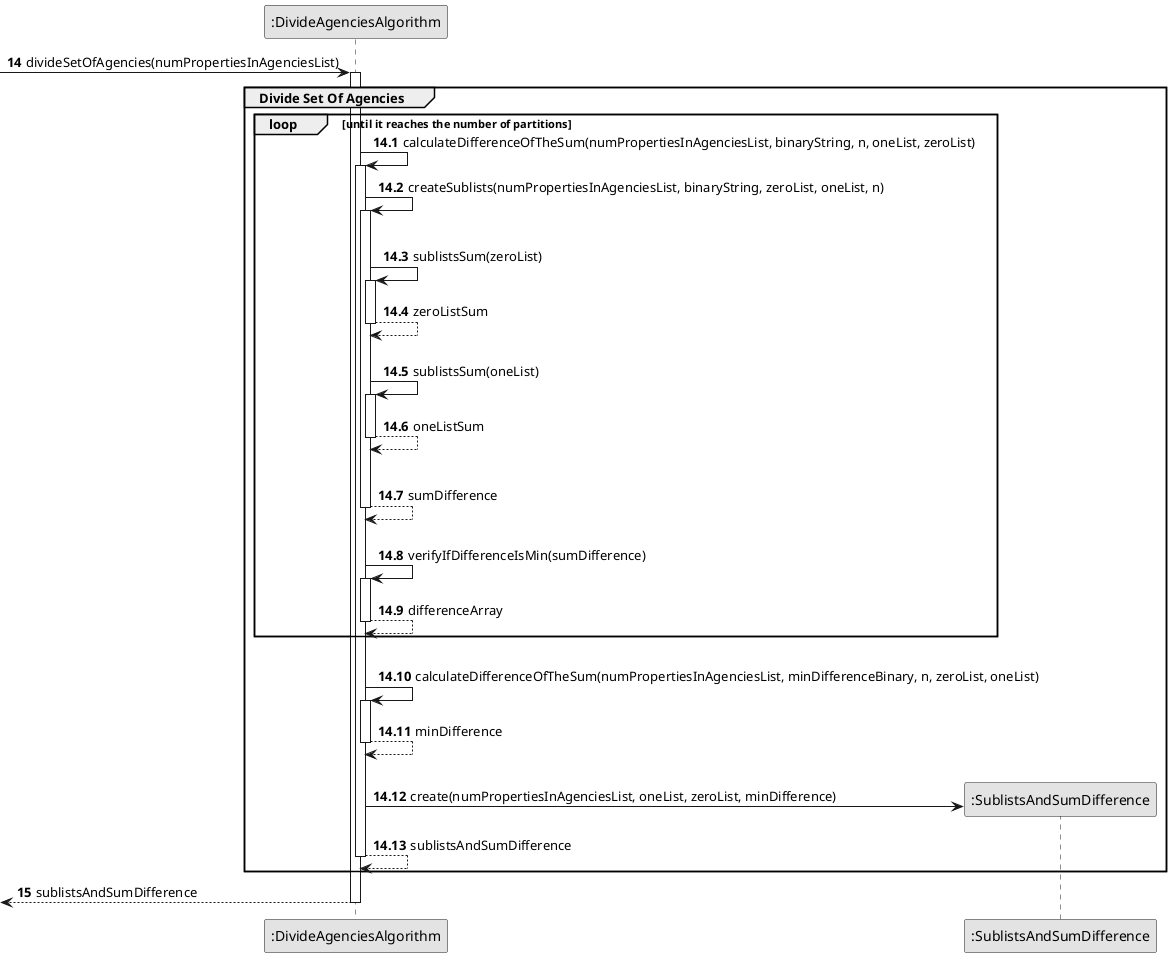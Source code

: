 @startuml
skinparam monochrome true
skinparam packageStyle rectangle
skinparam shadowing false



'hide footbox
participant ":DivideAgenciesAlgorithm" as DivideAgenciesAlgorithm
participant ":SublistsAndSumDifference" as SublistsAndSumDifference

autonumber 14
-> DivideAgenciesAlgorithm : divideSetOfAgencies(numPropertiesInAgenciesList)
autonumber 14.1

activate DivideAgenciesAlgorithm

    group Divide Set Of Agencies

        loop until it reaches the number of partitions

                DivideAgenciesAlgorithm -> DivideAgenciesAlgorithm : calculateDifferenceOfTheSum(numPropertiesInAgenciesList, binaryString, n, oneList, zeroList)
                activate DivideAgenciesAlgorithm

                    DivideAgenciesAlgorithm -> DivideAgenciesAlgorithm : createSublists(numPropertiesInAgenciesList, binaryString, zeroList, oneList, n)
                    activate DivideAgenciesAlgorithm

                    |||

                        DivideAgenciesAlgorithm -> DivideAgenciesAlgorithm : sublistsSum(zeroList)
                        activate DivideAgenciesAlgorithm

                            DivideAgenciesAlgorithm --> DivideAgenciesAlgorithm : zeroListSum
                        deactivate DivideAgenciesAlgorithm

                        |||

                        DivideAgenciesAlgorithm -> DivideAgenciesAlgorithm : sublistsSum(oneList)
                        activate DivideAgenciesAlgorithm

                            DivideAgenciesAlgorithm --> DivideAgenciesAlgorithm : oneListSum
                        deactivate DivideAgenciesAlgorithm

                    |||

                    DivideAgenciesAlgorithm --> DivideAgenciesAlgorithm : sumDifference
                deactivate DivideAgenciesAlgorithm

                |||

                DivideAgenciesAlgorithm -> DivideAgenciesAlgorithm : verifyIfDifferenceIsMin(sumDifference)
                activate DivideAgenciesAlgorithm

                    DivideAgenciesAlgorithm --> DivideAgenciesAlgorithm : differenceArray

                deactivate DivideAgenciesAlgorithm

            end

            |||

            DivideAgenciesAlgorithm -> DivideAgenciesAlgorithm : calculateDifferenceOfTheSum(numPropertiesInAgenciesList, minDifferenceBinary, n, zeroList, oneList)
            activate DivideAgenciesAlgorithm

                DivideAgenciesAlgorithm --> DivideAgenciesAlgorithm : minDifference
            deactivate DivideAgenciesAlgorithm

            |||

            DivideAgenciesAlgorithm -> SublistsAndSumDifference** : create(numPropertiesInAgenciesList, oneList, zeroList, minDifference)
            DivideAgenciesAlgorithm --> DivideAgenciesAlgorithm : sublistsAndSumDifference
        deactivate DivideAgenciesAlgorithm

    end
    autonumber 15

    <-- DivideAgenciesAlgorithm : sublistsAndSumDifference
deactivate DivideAgenciesAlgorithm

@enduml